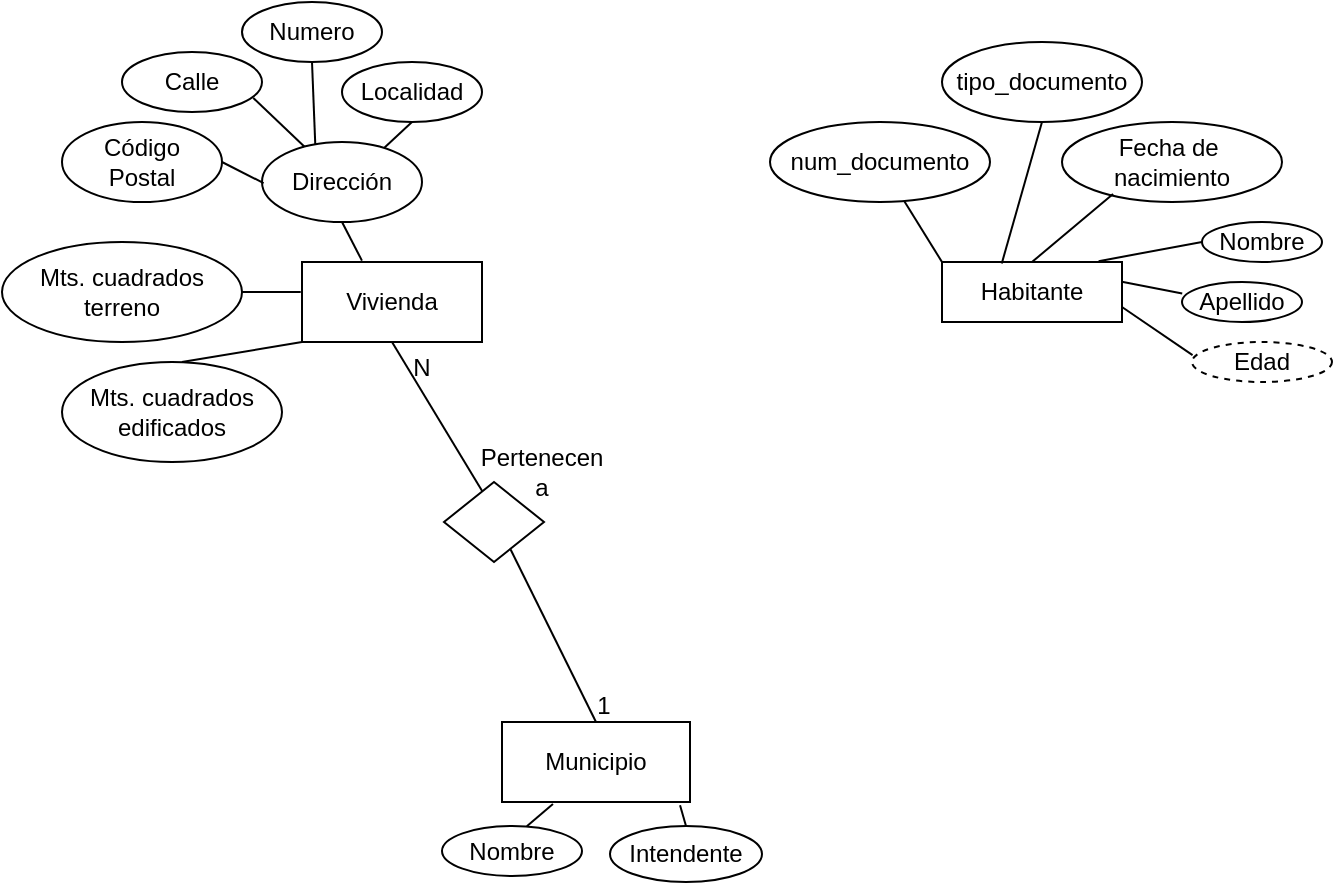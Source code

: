 <mxfile version="21.6.9" type="github">
  <diagram name="Página-1" id="-apf0sJwK0F9Y9vT20qN">
    <mxGraphModel dx="1514" dy="796" grid="1" gridSize="10" guides="1" tooltips="1" connect="1" arrows="1" fold="1" page="1" pageScale="1" pageWidth="827" pageHeight="1169" math="0" shadow="0">
      <root>
        <mxCell id="0" />
        <mxCell id="1" parent="0" />
        <mxCell id="uHy2JobFsvIPzoVKBWZk-1" value="Vivienda" style="rounded=0;whiteSpace=wrap;html=1;" parent="1" vertex="1">
          <mxGeometry x="240" y="290" width="90" height="40" as="geometry" />
        </mxCell>
        <mxCell id="uHy2JobFsvIPzoVKBWZk-3" value="Habitante" style="rounded=0;whiteSpace=wrap;html=1;" parent="1" vertex="1">
          <mxGeometry x="560" y="290" width="90" height="30" as="geometry" />
        </mxCell>
        <mxCell id="uHy2JobFsvIPzoVKBWZk-4" value="num_documento" style="ellipse;whiteSpace=wrap;html=1;" parent="1" vertex="1">
          <mxGeometry x="474" y="220" width="110" height="40" as="geometry" />
        </mxCell>
        <mxCell id="uHy2JobFsvIPzoVKBWZk-5" value="" style="endArrow=none;html=1;rounded=0;" parent="1" target="uHy2JobFsvIPzoVKBWZk-4" edge="1">
          <mxGeometry width="50" height="50" relative="1" as="geometry">
            <mxPoint x="560" y="290" as="sourcePoint" />
            <mxPoint x="610" y="240" as="targetPoint" />
          </mxGeometry>
        </mxCell>
        <mxCell id="uHy2JobFsvIPzoVKBWZk-6" value="tipo_documento" style="ellipse;whiteSpace=wrap;html=1;" parent="1" vertex="1">
          <mxGeometry x="560" y="180" width="100" height="40" as="geometry" />
        </mxCell>
        <mxCell id="uHy2JobFsvIPzoVKBWZk-7" value="" style="endArrow=none;html=1;rounded=0;entryX=0.332;entryY=0.024;entryDx=0;entryDy=0;entryPerimeter=0;exitX=0.5;exitY=1;exitDx=0;exitDy=0;" parent="1" source="uHy2JobFsvIPzoVKBWZk-6" target="uHy2JobFsvIPzoVKBWZk-3" edge="1">
          <mxGeometry width="50" height="50" relative="1" as="geometry">
            <mxPoint x="450" y="360" as="sourcePoint" />
            <mxPoint x="500" y="310" as="targetPoint" />
          </mxGeometry>
        </mxCell>
        <mxCell id="uHy2JobFsvIPzoVKBWZk-8" value="Fecha de&amp;nbsp;&lt;br&gt;nacimiento" style="ellipse;whiteSpace=wrap;html=1;" parent="1" vertex="1">
          <mxGeometry x="620" y="220" width="110" height="40" as="geometry" />
        </mxCell>
        <mxCell id="uHy2JobFsvIPzoVKBWZk-10" value="" style="endArrow=none;html=1;rounded=0;entryX=0.232;entryY=0.9;entryDx=0;entryDy=0;entryPerimeter=0;exitX=0.5;exitY=0;exitDx=0;exitDy=0;" parent="1" source="uHy2JobFsvIPzoVKBWZk-3" target="uHy2JobFsvIPzoVKBWZk-8" edge="1">
          <mxGeometry width="50" height="50" relative="1" as="geometry">
            <mxPoint x="450" y="360" as="sourcePoint" />
            <mxPoint x="500" y="310" as="targetPoint" />
          </mxGeometry>
        </mxCell>
        <mxCell id="uHy2JobFsvIPzoVKBWZk-11" value="Nombre" style="ellipse;whiteSpace=wrap;html=1;" parent="1" vertex="1">
          <mxGeometry x="690" y="270" width="60" height="20" as="geometry" />
        </mxCell>
        <mxCell id="uHy2JobFsvIPzoVKBWZk-12" value="Apellido" style="ellipse;whiteSpace=wrap;html=1;" parent="1" vertex="1">
          <mxGeometry x="680" y="300" width="60" height="20" as="geometry" />
        </mxCell>
        <mxCell id="uHy2JobFsvIPzoVKBWZk-13" value="" style="endArrow=none;html=1;rounded=0;entryX=0;entryY=0.5;entryDx=0;entryDy=0;exitX=0.87;exitY=-0.014;exitDx=0;exitDy=0;exitPerimeter=0;" parent="1" source="uHy2JobFsvIPzoVKBWZk-3" target="uHy2JobFsvIPzoVKBWZk-11" edge="1">
          <mxGeometry width="50" height="50" relative="1" as="geometry">
            <mxPoint x="650" y="310" as="sourcePoint" />
            <mxPoint x="700" y="260" as="targetPoint" />
          </mxGeometry>
        </mxCell>
        <mxCell id="uHy2JobFsvIPzoVKBWZk-14" value="" style="endArrow=none;html=1;rounded=0;entryX=0.002;entryY=0.286;entryDx=0;entryDy=0;entryPerimeter=0;exitX=0.999;exitY=0.329;exitDx=0;exitDy=0;exitPerimeter=0;" parent="1" source="uHy2JobFsvIPzoVKBWZk-3" target="uHy2JobFsvIPzoVKBWZk-12" edge="1">
          <mxGeometry width="50" height="50" relative="1" as="geometry">
            <mxPoint x="650" y="310" as="sourcePoint" />
            <mxPoint x="700" y="260" as="targetPoint" />
          </mxGeometry>
        </mxCell>
        <mxCell id="uHy2JobFsvIPzoVKBWZk-15" value="Edad" style="ellipse;whiteSpace=wrap;html=1;shadow=0;strokeColor=default;dashed=1;" parent="1" vertex="1">
          <mxGeometry x="685" y="330" width="70" height="20" as="geometry" />
        </mxCell>
        <mxCell id="uHy2JobFsvIPzoVKBWZk-16" value="" style="endArrow=none;html=1;rounded=0;entryX=0.004;entryY=0.329;entryDx=0;entryDy=0;entryPerimeter=0;exitX=1;exitY=0.75;exitDx=0;exitDy=0;" parent="1" source="uHy2JobFsvIPzoVKBWZk-3" target="uHy2JobFsvIPzoVKBWZk-15" edge="1">
          <mxGeometry width="50" height="50" relative="1" as="geometry">
            <mxPoint x="650" y="310" as="sourcePoint" />
            <mxPoint x="700" y="260" as="targetPoint" />
          </mxGeometry>
        </mxCell>
        <mxCell id="uHy2JobFsvIPzoVKBWZk-17" value="Municipio" style="rounded=0;whiteSpace=wrap;html=1;" parent="1" vertex="1">
          <mxGeometry x="340" y="520" width="94" height="40" as="geometry" />
        </mxCell>
        <mxCell id="uHy2JobFsvIPzoVKBWZk-18" value="" style="endArrow=none;html=1;rounded=0;entryX=0.5;entryY=1;entryDx=0;entryDy=0;exitX=0.389;exitY=0.129;exitDx=0;exitDy=0;exitPerimeter=0;" parent="1" source="uHy2JobFsvIPzoVKBWZk-19" target="uHy2JobFsvIPzoVKBWZk-1" edge="1">
          <mxGeometry width="50" height="50" relative="1" as="geometry">
            <mxPoint x="370" y="430" as="sourcePoint" />
            <mxPoint x="420" y="380" as="targetPoint" />
          </mxGeometry>
        </mxCell>
        <mxCell id="uHy2JobFsvIPzoVKBWZk-20" value="" style="endArrow=none;html=1;rounded=0;entryX=0.666;entryY=0.843;entryDx=0;entryDy=0;exitX=0.5;exitY=0;exitDx=0;exitDy=0;entryPerimeter=0;" parent="1" source="uHy2JobFsvIPzoVKBWZk-17" target="uHy2JobFsvIPzoVKBWZk-19" edge="1">
          <mxGeometry width="50" height="50" relative="1" as="geometry">
            <mxPoint x="387" y="520" as="sourcePoint" />
            <mxPoint x="285" y="330" as="targetPoint" />
          </mxGeometry>
        </mxCell>
        <mxCell id="uHy2JobFsvIPzoVKBWZk-19" value="" style="rhombus;whiteSpace=wrap;html=1;" parent="1" vertex="1">
          <mxGeometry x="311" y="400" width="50" height="40" as="geometry" />
        </mxCell>
        <mxCell id="uHy2JobFsvIPzoVKBWZk-21" value="N" style="text;html=1;strokeColor=none;fillColor=none;align=center;verticalAlign=middle;whiteSpace=wrap;rounded=0;" parent="1" vertex="1">
          <mxGeometry x="270" y="330" width="60" height="25" as="geometry" />
        </mxCell>
        <mxCell id="uHy2JobFsvIPzoVKBWZk-22" value="1" style="text;html=1;strokeColor=none;fillColor=none;align=center;verticalAlign=middle;whiteSpace=wrap;rounded=0;" parent="1" vertex="1">
          <mxGeometry x="361" y="497" width="60" height="30" as="geometry" />
        </mxCell>
        <mxCell id="uHy2JobFsvIPzoVKBWZk-23" value="Pertenecen a" style="text;html=1;strokeColor=none;fillColor=none;align=center;verticalAlign=middle;whiteSpace=wrap;rounded=0;" parent="1" vertex="1">
          <mxGeometry x="330" y="380" width="60" height="30" as="geometry" />
        </mxCell>
        <mxCell id="uHy2JobFsvIPzoVKBWZk-24" value="Nombre" style="ellipse;whiteSpace=wrap;html=1;" parent="1" vertex="1">
          <mxGeometry x="310" y="572" width="70" height="25" as="geometry" />
        </mxCell>
        <mxCell id="uHy2JobFsvIPzoVKBWZk-25" value="Intendente" style="ellipse;whiteSpace=wrap;html=1;" parent="1" vertex="1">
          <mxGeometry x="394" y="572" width="76" height="28" as="geometry" />
        </mxCell>
        <mxCell id="uHy2JobFsvIPzoVKBWZk-26" value="" style="endArrow=none;html=1;rounded=0;entryX=0.947;entryY=1.04;entryDx=0;entryDy=0;entryPerimeter=0;exitX=0.5;exitY=0;exitDx=0;exitDy=0;" parent="1" source="uHy2JobFsvIPzoVKBWZk-25" target="uHy2JobFsvIPzoVKBWZk-17" edge="1">
          <mxGeometry width="50" height="50" relative="1" as="geometry">
            <mxPoint x="400" y="590" as="sourcePoint" />
            <mxPoint x="450" y="540" as="targetPoint" />
          </mxGeometry>
        </mxCell>
        <mxCell id="uHy2JobFsvIPzoVKBWZk-27" value="" style="endArrow=none;html=1;rounded=0;exitX=0.606;exitY=0.007;exitDx=0;exitDy=0;exitPerimeter=0;entryX=0.271;entryY=1.026;entryDx=0;entryDy=0;entryPerimeter=0;" parent="1" source="uHy2JobFsvIPzoVKBWZk-24" target="uHy2JobFsvIPzoVKBWZk-17" edge="1">
          <mxGeometry width="50" height="50" relative="1" as="geometry">
            <mxPoint x="320" y="600" as="sourcePoint" />
            <mxPoint x="370" y="550" as="targetPoint" />
          </mxGeometry>
        </mxCell>
        <mxCell id="uHy2JobFsvIPzoVKBWZk-28" value="Dirección" style="ellipse;whiteSpace=wrap;html=1;" parent="1" vertex="1">
          <mxGeometry x="220" y="230" width="80" height="40" as="geometry" />
        </mxCell>
        <mxCell id="uHy2JobFsvIPzoVKBWZk-29" value="" style="endArrow=none;html=1;rounded=0;entryX=0.5;entryY=1;entryDx=0;entryDy=0;exitX=0.333;exitY=-0.017;exitDx=0;exitDy=0;exitPerimeter=0;" parent="1" source="uHy2JobFsvIPzoVKBWZk-1" target="uHy2JobFsvIPzoVKBWZk-28" edge="1">
          <mxGeometry width="50" height="50" relative="1" as="geometry">
            <mxPoint x="210" y="320" as="sourcePoint" />
            <mxPoint x="260" y="270" as="targetPoint" />
          </mxGeometry>
        </mxCell>
        <mxCell id="uHy2JobFsvIPzoVKBWZk-30" value="Calle" style="ellipse;whiteSpace=wrap;html=1;" parent="1" vertex="1">
          <mxGeometry x="150" y="185" width="70" height="30" as="geometry" />
        </mxCell>
        <mxCell id="uHy2JobFsvIPzoVKBWZk-31" value="Numero" style="ellipse;whiteSpace=wrap;html=1;" parent="1" vertex="1">
          <mxGeometry x="210" y="160" width="70" height="30" as="geometry" />
        </mxCell>
        <mxCell id="uHy2JobFsvIPzoVKBWZk-32" value="Localidad" style="ellipse;whiteSpace=wrap;html=1;" parent="1" vertex="1">
          <mxGeometry x="260" y="190" width="70" height="30" as="geometry" />
        </mxCell>
        <mxCell id="uHy2JobFsvIPzoVKBWZk-33" value="Código &lt;br&gt;Postal" style="ellipse;whiteSpace=wrap;html=1;" parent="1" vertex="1">
          <mxGeometry x="120" y="220" width="80" height="40" as="geometry" />
        </mxCell>
        <mxCell id="uHy2JobFsvIPzoVKBWZk-34" value="" style="endArrow=none;html=1;rounded=0;entryX=0.5;entryY=1;entryDx=0;entryDy=0;exitX=0.333;exitY=0.033;exitDx=0;exitDy=0;exitPerimeter=0;" parent="1" source="uHy2JobFsvIPzoVKBWZk-28" target="uHy2JobFsvIPzoVKBWZk-31" edge="1">
          <mxGeometry width="50" height="50" relative="1" as="geometry">
            <mxPoint x="210" y="220" as="sourcePoint" />
            <mxPoint x="260" y="170" as="targetPoint" />
          </mxGeometry>
        </mxCell>
        <mxCell id="uHy2JobFsvIPzoVKBWZk-35" value="" style="endArrow=none;html=1;rounded=0;entryX=0.01;entryY=0.514;entryDx=0;entryDy=0;entryPerimeter=0;exitX=1;exitY=0.5;exitDx=0;exitDy=0;" parent="1" source="uHy2JobFsvIPzoVKBWZk-33" target="uHy2JobFsvIPzoVKBWZk-28" edge="1">
          <mxGeometry width="50" height="50" relative="1" as="geometry">
            <mxPoint x="190" y="240" as="sourcePoint" />
            <mxPoint x="240" y="190" as="targetPoint" />
          </mxGeometry>
        </mxCell>
        <mxCell id="uHy2JobFsvIPzoVKBWZk-36" value="" style="endArrow=none;html=1;rounded=0;exitX=0.938;exitY=0.767;exitDx=0;exitDy=0;exitPerimeter=0;" parent="1" source="uHy2JobFsvIPzoVKBWZk-30" target="uHy2JobFsvIPzoVKBWZk-28" edge="1">
          <mxGeometry width="50" height="50" relative="1" as="geometry">
            <mxPoint x="180" y="240" as="sourcePoint" />
            <mxPoint x="230" y="190" as="targetPoint" />
          </mxGeometry>
        </mxCell>
        <mxCell id="uHy2JobFsvIPzoVKBWZk-37" value="" style="endArrow=none;html=1;rounded=0;entryX=0.5;entryY=1;entryDx=0;entryDy=0;exitX=0.763;exitY=0.075;exitDx=0;exitDy=0;exitPerimeter=0;" parent="1" source="uHy2JobFsvIPzoVKBWZk-28" target="uHy2JobFsvIPzoVKBWZk-32" edge="1">
          <mxGeometry width="50" height="50" relative="1" as="geometry">
            <mxPoint x="210" y="220" as="sourcePoint" />
            <mxPoint x="260" y="170" as="targetPoint" />
          </mxGeometry>
        </mxCell>
        <mxCell id="uHy2JobFsvIPzoVKBWZk-38" value="Mts. cuadrados&lt;br&gt;terreno" style="ellipse;whiteSpace=wrap;html=1;" parent="1" vertex="1">
          <mxGeometry x="90" y="280" width="120" height="50" as="geometry" />
        </mxCell>
        <mxCell id="uHy2JobFsvIPzoVKBWZk-39" value="Mts. cuadrados&lt;br&gt;edificados" style="ellipse;whiteSpace=wrap;html=1;" parent="1" vertex="1">
          <mxGeometry x="120" y="340" width="110" height="50" as="geometry" />
        </mxCell>
        <mxCell id="uHy2JobFsvIPzoVKBWZk-40" value="" style="endArrow=none;html=1;rounded=0;exitX=1;exitY=0.5;exitDx=0;exitDy=0;entryX=-0.007;entryY=0.375;entryDx=0;entryDy=0;entryPerimeter=0;" parent="1" source="uHy2JobFsvIPzoVKBWZk-38" target="uHy2JobFsvIPzoVKBWZk-1" edge="1">
          <mxGeometry width="50" height="50" relative="1" as="geometry">
            <mxPoint x="210" y="320" as="sourcePoint" />
            <mxPoint x="260" y="270" as="targetPoint" />
          </mxGeometry>
        </mxCell>
        <mxCell id="uHy2JobFsvIPzoVKBWZk-41" value="" style="endArrow=none;html=1;rounded=0;exitX=0.545;exitY=0;exitDx=0;exitDy=0;exitPerimeter=0;entryX=0;entryY=1;entryDx=0;entryDy=0;" parent="1" source="uHy2JobFsvIPzoVKBWZk-39" target="uHy2JobFsvIPzoVKBWZk-1" edge="1">
          <mxGeometry width="50" height="50" relative="1" as="geometry">
            <mxPoint x="220" y="370" as="sourcePoint" />
            <mxPoint x="270" y="320" as="targetPoint" />
          </mxGeometry>
        </mxCell>
      </root>
    </mxGraphModel>
  </diagram>
</mxfile>
